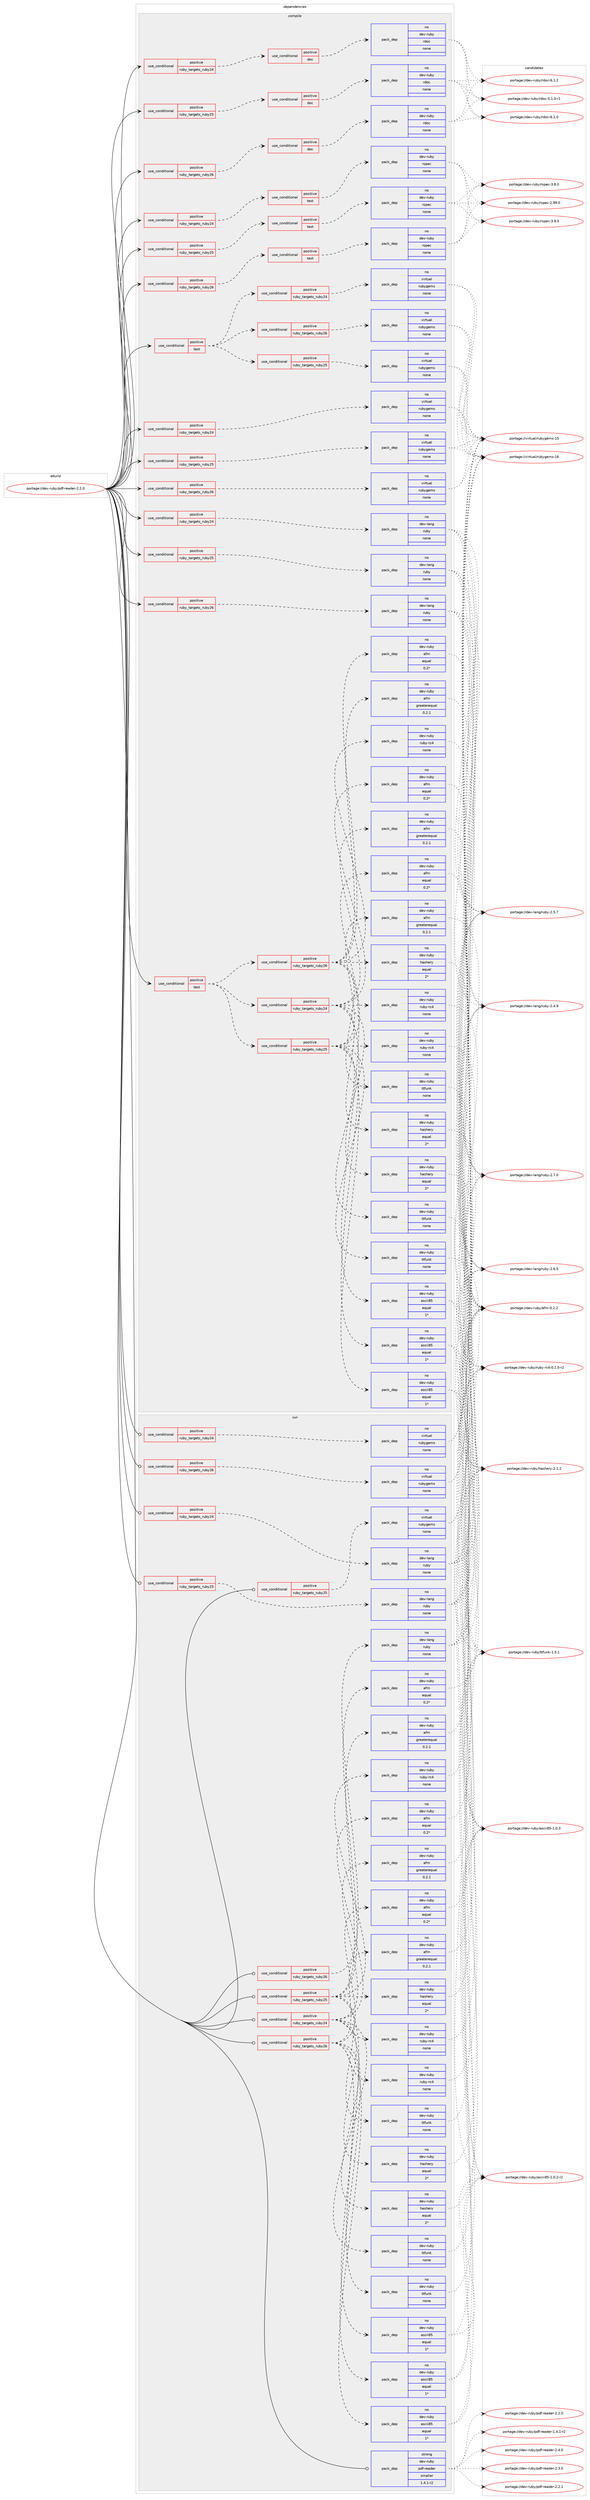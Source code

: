 digraph prolog {

# *************
# Graph options
# *************

newrank=true;
concentrate=true;
compound=true;
graph [rankdir=LR,fontname=Helvetica,fontsize=10,ranksep=1.5];#, ranksep=2.5, nodesep=0.2];
edge  [arrowhead=vee];
node  [fontname=Helvetica,fontsize=10];

# **********
# The ebuild
# **********

subgraph cluster_leftcol {
color=gray;
label=<<i>ebuild</i>>;
id [label="portage://dev-ruby/pdf-reader-2.2.0", color=red, width=4, href="../dev-ruby/pdf-reader-2.2.0.svg"];
}

# ****************
# The dependencies
# ****************

subgraph cluster_midcol {
color=gray;
label=<<i>dependencies</i>>;
subgraph cluster_compile {
fillcolor="#eeeeee";
style=filled;
label=<<i>compile</i>>;
subgraph cond78671 {
dependency339354 [label=<<TABLE BORDER="0" CELLBORDER="1" CELLSPACING="0" CELLPADDING="4"><TR><TD ROWSPAN="3" CELLPADDING="10">use_conditional</TD></TR><TR><TD>positive</TD></TR><TR><TD>ruby_targets_ruby24</TD></TR></TABLE>>, shape=none, color=red];
subgraph cond78672 {
dependency339355 [label=<<TABLE BORDER="0" CELLBORDER="1" CELLSPACING="0" CELLPADDING="4"><TR><TD ROWSPAN="3" CELLPADDING="10">use_conditional</TD></TR><TR><TD>positive</TD></TR><TR><TD>doc</TD></TR></TABLE>>, shape=none, color=red];
subgraph pack255936 {
dependency339356 [label=<<TABLE BORDER="0" CELLBORDER="1" CELLSPACING="0" CELLPADDING="4" WIDTH="220"><TR><TD ROWSPAN="6" CELLPADDING="30">pack_dep</TD></TR><TR><TD WIDTH="110">no</TD></TR><TR><TD>dev-ruby</TD></TR><TR><TD>rdoc</TD></TR><TR><TD>none</TD></TR><TR><TD></TD></TR></TABLE>>, shape=none, color=blue];
}
dependency339355:e -> dependency339356:w [weight=20,style="dashed",arrowhead="vee"];
}
dependency339354:e -> dependency339355:w [weight=20,style="dashed",arrowhead="vee"];
}
id:e -> dependency339354:w [weight=20,style="solid",arrowhead="vee"];
subgraph cond78673 {
dependency339357 [label=<<TABLE BORDER="0" CELLBORDER="1" CELLSPACING="0" CELLPADDING="4"><TR><TD ROWSPAN="3" CELLPADDING="10">use_conditional</TD></TR><TR><TD>positive</TD></TR><TR><TD>ruby_targets_ruby24</TD></TR></TABLE>>, shape=none, color=red];
subgraph cond78674 {
dependency339358 [label=<<TABLE BORDER="0" CELLBORDER="1" CELLSPACING="0" CELLPADDING="4"><TR><TD ROWSPAN="3" CELLPADDING="10">use_conditional</TD></TR><TR><TD>positive</TD></TR><TR><TD>test</TD></TR></TABLE>>, shape=none, color=red];
subgraph pack255937 {
dependency339359 [label=<<TABLE BORDER="0" CELLBORDER="1" CELLSPACING="0" CELLPADDING="4" WIDTH="220"><TR><TD ROWSPAN="6" CELLPADDING="30">pack_dep</TD></TR><TR><TD WIDTH="110">no</TD></TR><TR><TD>dev-ruby</TD></TR><TR><TD>rspec</TD></TR><TR><TD>none</TD></TR><TR><TD></TD></TR></TABLE>>, shape=none, color=blue];
}
dependency339358:e -> dependency339359:w [weight=20,style="dashed",arrowhead="vee"];
}
dependency339357:e -> dependency339358:w [weight=20,style="dashed",arrowhead="vee"];
}
id:e -> dependency339357:w [weight=20,style="solid",arrowhead="vee"];
subgraph cond78675 {
dependency339360 [label=<<TABLE BORDER="0" CELLBORDER="1" CELLSPACING="0" CELLPADDING="4"><TR><TD ROWSPAN="3" CELLPADDING="10">use_conditional</TD></TR><TR><TD>positive</TD></TR><TR><TD>ruby_targets_ruby24</TD></TR></TABLE>>, shape=none, color=red];
subgraph pack255938 {
dependency339361 [label=<<TABLE BORDER="0" CELLBORDER="1" CELLSPACING="0" CELLPADDING="4" WIDTH="220"><TR><TD ROWSPAN="6" CELLPADDING="30">pack_dep</TD></TR><TR><TD WIDTH="110">no</TD></TR><TR><TD>dev-lang</TD></TR><TR><TD>ruby</TD></TR><TR><TD>none</TD></TR><TR><TD></TD></TR></TABLE>>, shape=none, color=blue];
}
dependency339360:e -> dependency339361:w [weight=20,style="dashed",arrowhead="vee"];
}
id:e -> dependency339360:w [weight=20,style="solid",arrowhead="vee"];
subgraph cond78676 {
dependency339362 [label=<<TABLE BORDER="0" CELLBORDER="1" CELLSPACING="0" CELLPADDING="4"><TR><TD ROWSPAN="3" CELLPADDING="10">use_conditional</TD></TR><TR><TD>positive</TD></TR><TR><TD>ruby_targets_ruby24</TD></TR></TABLE>>, shape=none, color=red];
subgraph pack255939 {
dependency339363 [label=<<TABLE BORDER="0" CELLBORDER="1" CELLSPACING="0" CELLPADDING="4" WIDTH="220"><TR><TD ROWSPAN="6" CELLPADDING="30">pack_dep</TD></TR><TR><TD WIDTH="110">no</TD></TR><TR><TD>virtual</TD></TR><TR><TD>rubygems</TD></TR><TR><TD>none</TD></TR><TR><TD></TD></TR></TABLE>>, shape=none, color=blue];
}
dependency339362:e -> dependency339363:w [weight=20,style="dashed",arrowhead="vee"];
}
id:e -> dependency339362:w [weight=20,style="solid",arrowhead="vee"];
subgraph cond78677 {
dependency339364 [label=<<TABLE BORDER="0" CELLBORDER="1" CELLSPACING="0" CELLPADDING="4"><TR><TD ROWSPAN="3" CELLPADDING="10">use_conditional</TD></TR><TR><TD>positive</TD></TR><TR><TD>ruby_targets_ruby25</TD></TR></TABLE>>, shape=none, color=red];
subgraph cond78678 {
dependency339365 [label=<<TABLE BORDER="0" CELLBORDER="1" CELLSPACING="0" CELLPADDING="4"><TR><TD ROWSPAN="3" CELLPADDING="10">use_conditional</TD></TR><TR><TD>positive</TD></TR><TR><TD>doc</TD></TR></TABLE>>, shape=none, color=red];
subgraph pack255940 {
dependency339366 [label=<<TABLE BORDER="0" CELLBORDER="1" CELLSPACING="0" CELLPADDING="4" WIDTH="220"><TR><TD ROWSPAN="6" CELLPADDING="30">pack_dep</TD></TR><TR><TD WIDTH="110">no</TD></TR><TR><TD>dev-ruby</TD></TR><TR><TD>rdoc</TD></TR><TR><TD>none</TD></TR><TR><TD></TD></TR></TABLE>>, shape=none, color=blue];
}
dependency339365:e -> dependency339366:w [weight=20,style="dashed",arrowhead="vee"];
}
dependency339364:e -> dependency339365:w [weight=20,style="dashed",arrowhead="vee"];
}
id:e -> dependency339364:w [weight=20,style="solid",arrowhead="vee"];
subgraph cond78679 {
dependency339367 [label=<<TABLE BORDER="0" CELLBORDER="1" CELLSPACING="0" CELLPADDING="4"><TR><TD ROWSPAN="3" CELLPADDING="10">use_conditional</TD></TR><TR><TD>positive</TD></TR><TR><TD>ruby_targets_ruby25</TD></TR></TABLE>>, shape=none, color=red];
subgraph cond78680 {
dependency339368 [label=<<TABLE BORDER="0" CELLBORDER="1" CELLSPACING="0" CELLPADDING="4"><TR><TD ROWSPAN="3" CELLPADDING="10">use_conditional</TD></TR><TR><TD>positive</TD></TR><TR><TD>test</TD></TR></TABLE>>, shape=none, color=red];
subgraph pack255941 {
dependency339369 [label=<<TABLE BORDER="0" CELLBORDER="1" CELLSPACING="0" CELLPADDING="4" WIDTH="220"><TR><TD ROWSPAN="6" CELLPADDING="30">pack_dep</TD></TR><TR><TD WIDTH="110">no</TD></TR><TR><TD>dev-ruby</TD></TR><TR><TD>rspec</TD></TR><TR><TD>none</TD></TR><TR><TD></TD></TR></TABLE>>, shape=none, color=blue];
}
dependency339368:e -> dependency339369:w [weight=20,style="dashed",arrowhead="vee"];
}
dependency339367:e -> dependency339368:w [weight=20,style="dashed",arrowhead="vee"];
}
id:e -> dependency339367:w [weight=20,style="solid",arrowhead="vee"];
subgraph cond78681 {
dependency339370 [label=<<TABLE BORDER="0" CELLBORDER="1" CELLSPACING="0" CELLPADDING="4"><TR><TD ROWSPAN="3" CELLPADDING="10">use_conditional</TD></TR><TR><TD>positive</TD></TR><TR><TD>ruby_targets_ruby25</TD></TR></TABLE>>, shape=none, color=red];
subgraph pack255942 {
dependency339371 [label=<<TABLE BORDER="0" CELLBORDER="1" CELLSPACING="0" CELLPADDING="4" WIDTH="220"><TR><TD ROWSPAN="6" CELLPADDING="30">pack_dep</TD></TR><TR><TD WIDTH="110">no</TD></TR><TR><TD>dev-lang</TD></TR><TR><TD>ruby</TD></TR><TR><TD>none</TD></TR><TR><TD></TD></TR></TABLE>>, shape=none, color=blue];
}
dependency339370:e -> dependency339371:w [weight=20,style="dashed",arrowhead="vee"];
}
id:e -> dependency339370:w [weight=20,style="solid",arrowhead="vee"];
subgraph cond78682 {
dependency339372 [label=<<TABLE BORDER="0" CELLBORDER="1" CELLSPACING="0" CELLPADDING="4"><TR><TD ROWSPAN="3" CELLPADDING="10">use_conditional</TD></TR><TR><TD>positive</TD></TR><TR><TD>ruby_targets_ruby25</TD></TR></TABLE>>, shape=none, color=red];
subgraph pack255943 {
dependency339373 [label=<<TABLE BORDER="0" CELLBORDER="1" CELLSPACING="0" CELLPADDING="4" WIDTH="220"><TR><TD ROWSPAN="6" CELLPADDING="30">pack_dep</TD></TR><TR><TD WIDTH="110">no</TD></TR><TR><TD>virtual</TD></TR><TR><TD>rubygems</TD></TR><TR><TD>none</TD></TR><TR><TD></TD></TR></TABLE>>, shape=none, color=blue];
}
dependency339372:e -> dependency339373:w [weight=20,style="dashed",arrowhead="vee"];
}
id:e -> dependency339372:w [weight=20,style="solid",arrowhead="vee"];
subgraph cond78683 {
dependency339374 [label=<<TABLE BORDER="0" CELLBORDER="1" CELLSPACING="0" CELLPADDING="4"><TR><TD ROWSPAN="3" CELLPADDING="10">use_conditional</TD></TR><TR><TD>positive</TD></TR><TR><TD>ruby_targets_ruby26</TD></TR></TABLE>>, shape=none, color=red];
subgraph cond78684 {
dependency339375 [label=<<TABLE BORDER="0" CELLBORDER="1" CELLSPACING="0" CELLPADDING="4"><TR><TD ROWSPAN="3" CELLPADDING="10">use_conditional</TD></TR><TR><TD>positive</TD></TR><TR><TD>doc</TD></TR></TABLE>>, shape=none, color=red];
subgraph pack255944 {
dependency339376 [label=<<TABLE BORDER="0" CELLBORDER="1" CELLSPACING="0" CELLPADDING="4" WIDTH="220"><TR><TD ROWSPAN="6" CELLPADDING="30">pack_dep</TD></TR><TR><TD WIDTH="110">no</TD></TR><TR><TD>dev-ruby</TD></TR><TR><TD>rdoc</TD></TR><TR><TD>none</TD></TR><TR><TD></TD></TR></TABLE>>, shape=none, color=blue];
}
dependency339375:e -> dependency339376:w [weight=20,style="dashed",arrowhead="vee"];
}
dependency339374:e -> dependency339375:w [weight=20,style="dashed",arrowhead="vee"];
}
id:e -> dependency339374:w [weight=20,style="solid",arrowhead="vee"];
subgraph cond78685 {
dependency339377 [label=<<TABLE BORDER="0" CELLBORDER="1" CELLSPACING="0" CELLPADDING="4"><TR><TD ROWSPAN="3" CELLPADDING="10">use_conditional</TD></TR><TR><TD>positive</TD></TR><TR><TD>ruby_targets_ruby26</TD></TR></TABLE>>, shape=none, color=red];
subgraph cond78686 {
dependency339378 [label=<<TABLE BORDER="0" CELLBORDER="1" CELLSPACING="0" CELLPADDING="4"><TR><TD ROWSPAN="3" CELLPADDING="10">use_conditional</TD></TR><TR><TD>positive</TD></TR><TR><TD>test</TD></TR></TABLE>>, shape=none, color=red];
subgraph pack255945 {
dependency339379 [label=<<TABLE BORDER="0" CELLBORDER="1" CELLSPACING="0" CELLPADDING="4" WIDTH="220"><TR><TD ROWSPAN="6" CELLPADDING="30">pack_dep</TD></TR><TR><TD WIDTH="110">no</TD></TR><TR><TD>dev-ruby</TD></TR><TR><TD>rspec</TD></TR><TR><TD>none</TD></TR><TR><TD></TD></TR></TABLE>>, shape=none, color=blue];
}
dependency339378:e -> dependency339379:w [weight=20,style="dashed",arrowhead="vee"];
}
dependency339377:e -> dependency339378:w [weight=20,style="dashed",arrowhead="vee"];
}
id:e -> dependency339377:w [weight=20,style="solid",arrowhead="vee"];
subgraph cond78687 {
dependency339380 [label=<<TABLE BORDER="0" CELLBORDER="1" CELLSPACING="0" CELLPADDING="4"><TR><TD ROWSPAN="3" CELLPADDING="10">use_conditional</TD></TR><TR><TD>positive</TD></TR><TR><TD>ruby_targets_ruby26</TD></TR></TABLE>>, shape=none, color=red];
subgraph pack255946 {
dependency339381 [label=<<TABLE BORDER="0" CELLBORDER="1" CELLSPACING="0" CELLPADDING="4" WIDTH="220"><TR><TD ROWSPAN="6" CELLPADDING="30">pack_dep</TD></TR><TR><TD WIDTH="110">no</TD></TR><TR><TD>dev-lang</TD></TR><TR><TD>ruby</TD></TR><TR><TD>none</TD></TR><TR><TD></TD></TR></TABLE>>, shape=none, color=blue];
}
dependency339380:e -> dependency339381:w [weight=20,style="dashed",arrowhead="vee"];
}
id:e -> dependency339380:w [weight=20,style="solid",arrowhead="vee"];
subgraph cond78688 {
dependency339382 [label=<<TABLE BORDER="0" CELLBORDER="1" CELLSPACING="0" CELLPADDING="4"><TR><TD ROWSPAN="3" CELLPADDING="10">use_conditional</TD></TR><TR><TD>positive</TD></TR><TR><TD>ruby_targets_ruby26</TD></TR></TABLE>>, shape=none, color=red];
subgraph pack255947 {
dependency339383 [label=<<TABLE BORDER="0" CELLBORDER="1" CELLSPACING="0" CELLPADDING="4" WIDTH="220"><TR><TD ROWSPAN="6" CELLPADDING="30">pack_dep</TD></TR><TR><TD WIDTH="110">no</TD></TR><TR><TD>virtual</TD></TR><TR><TD>rubygems</TD></TR><TR><TD>none</TD></TR><TR><TD></TD></TR></TABLE>>, shape=none, color=blue];
}
dependency339382:e -> dependency339383:w [weight=20,style="dashed",arrowhead="vee"];
}
id:e -> dependency339382:w [weight=20,style="solid",arrowhead="vee"];
subgraph cond78689 {
dependency339384 [label=<<TABLE BORDER="0" CELLBORDER="1" CELLSPACING="0" CELLPADDING="4"><TR><TD ROWSPAN="3" CELLPADDING="10">use_conditional</TD></TR><TR><TD>positive</TD></TR><TR><TD>test</TD></TR></TABLE>>, shape=none, color=red];
subgraph cond78690 {
dependency339385 [label=<<TABLE BORDER="0" CELLBORDER="1" CELLSPACING="0" CELLPADDING="4"><TR><TD ROWSPAN="3" CELLPADDING="10">use_conditional</TD></TR><TR><TD>positive</TD></TR><TR><TD>ruby_targets_ruby24</TD></TR></TABLE>>, shape=none, color=red];
subgraph pack255948 {
dependency339386 [label=<<TABLE BORDER="0" CELLBORDER="1" CELLSPACING="0" CELLPADDING="4" WIDTH="220"><TR><TD ROWSPAN="6" CELLPADDING="30">pack_dep</TD></TR><TR><TD WIDTH="110">no</TD></TR><TR><TD>dev-ruby</TD></TR><TR><TD>afm</TD></TR><TR><TD>greaterequal</TD></TR><TR><TD>0.2.1</TD></TR></TABLE>>, shape=none, color=blue];
}
dependency339385:e -> dependency339386:w [weight=20,style="dashed",arrowhead="vee"];
subgraph pack255949 {
dependency339387 [label=<<TABLE BORDER="0" CELLBORDER="1" CELLSPACING="0" CELLPADDING="4" WIDTH="220"><TR><TD ROWSPAN="6" CELLPADDING="30">pack_dep</TD></TR><TR><TD WIDTH="110">no</TD></TR><TR><TD>dev-ruby</TD></TR><TR><TD>afm</TD></TR><TR><TD>equal</TD></TR><TR><TD>0.2*</TD></TR></TABLE>>, shape=none, color=blue];
}
dependency339385:e -> dependency339387:w [weight=20,style="dashed",arrowhead="vee"];
subgraph pack255950 {
dependency339388 [label=<<TABLE BORDER="0" CELLBORDER="1" CELLSPACING="0" CELLPADDING="4" WIDTH="220"><TR><TD ROWSPAN="6" CELLPADDING="30">pack_dep</TD></TR><TR><TD WIDTH="110">no</TD></TR><TR><TD>dev-ruby</TD></TR><TR><TD>ascii85</TD></TR><TR><TD>equal</TD></TR><TR><TD>1*</TD></TR></TABLE>>, shape=none, color=blue];
}
dependency339385:e -> dependency339388:w [weight=20,style="dashed",arrowhead="vee"];
subgraph pack255951 {
dependency339389 [label=<<TABLE BORDER="0" CELLBORDER="1" CELLSPACING="0" CELLPADDING="4" WIDTH="220"><TR><TD ROWSPAN="6" CELLPADDING="30">pack_dep</TD></TR><TR><TD WIDTH="110">no</TD></TR><TR><TD>dev-ruby</TD></TR><TR><TD>hashery</TD></TR><TR><TD>equal</TD></TR><TR><TD>2*</TD></TR></TABLE>>, shape=none, color=blue];
}
dependency339385:e -> dependency339389:w [weight=20,style="dashed",arrowhead="vee"];
subgraph pack255952 {
dependency339390 [label=<<TABLE BORDER="0" CELLBORDER="1" CELLSPACING="0" CELLPADDING="4" WIDTH="220"><TR><TD ROWSPAN="6" CELLPADDING="30">pack_dep</TD></TR><TR><TD WIDTH="110">no</TD></TR><TR><TD>dev-ruby</TD></TR><TR><TD>ttfunk</TD></TR><TR><TD>none</TD></TR><TR><TD></TD></TR></TABLE>>, shape=none, color=blue];
}
dependency339385:e -> dependency339390:w [weight=20,style="dashed",arrowhead="vee"];
subgraph pack255953 {
dependency339391 [label=<<TABLE BORDER="0" CELLBORDER="1" CELLSPACING="0" CELLPADDING="4" WIDTH="220"><TR><TD ROWSPAN="6" CELLPADDING="30">pack_dep</TD></TR><TR><TD WIDTH="110">no</TD></TR><TR><TD>dev-ruby</TD></TR><TR><TD>ruby-rc4</TD></TR><TR><TD>none</TD></TR><TR><TD></TD></TR></TABLE>>, shape=none, color=blue];
}
dependency339385:e -> dependency339391:w [weight=20,style="dashed",arrowhead="vee"];
}
dependency339384:e -> dependency339385:w [weight=20,style="dashed",arrowhead="vee"];
subgraph cond78691 {
dependency339392 [label=<<TABLE BORDER="0" CELLBORDER="1" CELLSPACING="0" CELLPADDING="4"><TR><TD ROWSPAN="3" CELLPADDING="10">use_conditional</TD></TR><TR><TD>positive</TD></TR><TR><TD>ruby_targets_ruby25</TD></TR></TABLE>>, shape=none, color=red];
subgraph pack255954 {
dependency339393 [label=<<TABLE BORDER="0" CELLBORDER="1" CELLSPACING="0" CELLPADDING="4" WIDTH="220"><TR><TD ROWSPAN="6" CELLPADDING="30">pack_dep</TD></TR><TR><TD WIDTH="110">no</TD></TR><TR><TD>dev-ruby</TD></TR><TR><TD>afm</TD></TR><TR><TD>greaterequal</TD></TR><TR><TD>0.2.1</TD></TR></TABLE>>, shape=none, color=blue];
}
dependency339392:e -> dependency339393:w [weight=20,style="dashed",arrowhead="vee"];
subgraph pack255955 {
dependency339394 [label=<<TABLE BORDER="0" CELLBORDER="1" CELLSPACING="0" CELLPADDING="4" WIDTH="220"><TR><TD ROWSPAN="6" CELLPADDING="30">pack_dep</TD></TR><TR><TD WIDTH="110">no</TD></TR><TR><TD>dev-ruby</TD></TR><TR><TD>afm</TD></TR><TR><TD>equal</TD></TR><TR><TD>0.2*</TD></TR></TABLE>>, shape=none, color=blue];
}
dependency339392:e -> dependency339394:w [weight=20,style="dashed",arrowhead="vee"];
subgraph pack255956 {
dependency339395 [label=<<TABLE BORDER="0" CELLBORDER="1" CELLSPACING="0" CELLPADDING="4" WIDTH="220"><TR><TD ROWSPAN="6" CELLPADDING="30">pack_dep</TD></TR><TR><TD WIDTH="110">no</TD></TR><TR><TD>dev-ruby</TD></TR><TR><TD>ascii85</TD></TR><TR><TD>equal</TD></TR><TR><TD>1*</TD></TR></TABLE>>, shape=none, color=blue];
}
dependency339392:e -> dependency339395:w [weight=20,style="dashed",arrowhead="vee"];
subgraph pack255957 {
dependency339396 [label=<<TABLE BORDER="0" CELLBORDER="1" CELLSPACING="0" CELLPADDING="4" WIDTH="220"><TR><TD ROWSPAN="6" CELLPADDING="30">pack_dep</TD></TR><TR><TD WIDTH="110">no</TD></TR><TR><TD>dev-ruby</TD></TR><TR><TD>hashery</TD></TR><TR><TD>equal</TD></TR><TR><TD>2*</TD></TR></TABLE>>, shape=none, color=blue];
}
dependency339392:e -> dependency339396:w [weight=20,style="dashed",arrowhead="vee"];
subgraph pack255958 {
dependency339397 [label=<<TABLE BORDER="0" CELLBORDER="1" CELLSPACING="0" CELLPADDING="4" WIDTH="220"><TR><TD ROWSPAN="6" CELLPADDING="30">pack_dep</TD></TR><TR><TD WIDTH="110">no</TD></TR><TR><TD>dev-ruby</TD></TR><TR><TD>ttfunk</TD></TR><TR><TD>none</TD></TR><TR><TD></TD></TR></TABLE>>, shape=none, color=blue];
}
dependency339392:e -> dependency339397:w [weight=20,style="dashed",arrowhead="vee"];
subgraph pack255959 {
dependency339398 [label=<<TABLE BORDER="0" CELLBORDER="1" CELLSPACING="0" CELLPADDING="4" WIDTH="220"><TR><TD ROWSPAN="6" CELLPADDING="30">pack_dep</TD></TR><TR><TD WIDTH="110">no</TD></TR><TR><TD>dev-ruby</TD></TR><TR><TD>ruby-rc4</TD></TR><TR><TD>none</TD></TR><TR><TD></TD></TR></TABLE>>, shape=none, color=blue];
}
dependency339392:e -> dependency339398:w [weight=20,style="dashed",arrowhead="vee"];
}
dependency339384:e -> dependency339392:w [weight=20,style="dashed",arrowhead="vee"];
subgraph cond78692 {
dependency339399 [label=<<TABLE BORDER="0" CELLBORDER="1" CELLSPACING="0" CELLPADDING="4"><TR><TD ROWSPAN="3" CELLPADDING="10">use_conditional</TD></TR><TR><TD>positive</TD></TR><TR><TD>ruby_targets_ruby26</TD></TR></TABLE>>, shape=none, color=red];
subgraph pack255960 {
dependency339400 [label=<<TABLE BORDER="0" CELLBORDER="1" CELLSPACING="0" CELLPADDING="4" WIDTH="220"><TR><TD ROWSPAN="6" CELLPADDING="30">pack_dep</TD></TR><TR><TD WIDTH="110">no</TD></TR><TR><TD>dev-ruby</TD></TR><TR><TD>afm</TD></TR><TR><TD>greaterequal</TD></TR><TR><TD>0.2.1</TD></TR></TABLE>>, shape=none, color=blue];
}
dependency339399:e -> dependency339400:w [weight=20,style="dashed",arrowhead="vee"];
subgraph pack255961 {
dependency339401 [label=<<TABLE BORDER="0" CELLBORDER="1" CELLSPACING="0" CELLPADDING="4" WIDTH="220"><TR><TD ROWSPAN="6" CELLPADDING="30">pack_dep</TD></TR><TR><TD WIDTH="110">no</TD></TR><TR><TD>dev-ruby</TD></TR><TR><TD>afm</TD></TR><TR><TD>equal</TD></TR><TR><TD>0.2*</TD></TR></TABLE>>, shape=none, color=blue];
}
dependency339399:e -> dependency339401:w [weight=20,style="dashed",arrowhead="vee"];
subgraph pack255962 {
dependency339402 [label=<<TABLE BORDER="0" CELLBORDER="1" CELLSPACING="0" CELLPADDING="4" WIDTH="220"><TR><TD ROWSPAN="6" CELLPADDING="30">pack_dep</TD></TR><TR><TD WIDTH="110">no</TD></TR><TR><TD>dev-ruby</TD></TR><TR><TD>ascii85</TD></TR><TR><TD>equal</TD></TR><TR><TD>1*</TD></TR></TABLE>>, shape=none, color=blue];
}
dependency339399:e -> dependency339402:w [weight=20,style="dashed",arrowhead="vee"];
subgraph pack255963 {
dependency339403 [label=<<TABLE BORDER="0" CELLBORDER="1" CELLSPACING="0" CELLPADDING="4" WIDTH="220"><TR><TD ROWSPAN="6" CELLPADDING="30">pack_dep</TD></TR><TR><TD WIDTH="110">no</TD></TR><TR><TD>dev-ruby</TD></TR><TR><TD>hashery</TD></TR><TR><TD>equal</TD></TR><TR><TD>2*</TD></TR></TABLE>>, shape=none, color=blue];
}
dependency339399:e -> dependency339403:w [weight=20,style="dashed",arrowhead="vee"];
subgraph pack255964 {
dependency339404 [label=<<TABLE BORDER="0" CELLBORDER="1" CELLSPACING="0" CELLPADDING="4" WIDTH="220"><TR><TD ROWSPAN="6" CELLPADDING="30">pack_dep</TD></TR><TR><TD WIDTH="110">no</TD></TR><TR><TD>dev-ruby</TD></TR><TR><TD>ttfunk</TD></TR><TR><TD>none</TD></TR><TR><TD></TD></TR></TABLE>>, shape=none, color=blue];
}
dependency339399:e -> dependency339404:w [weight=20,style="dashed",arrowhead="vee"];
subgraph pack255965 {
dependency339405 [label=<<TABLE BORDER="0" CELLBORDER="1" CELLSPACING="0" CELLPADDING="4" WIDTH="220"><TR><TD ROWSPAN="6" CELLPADDING="30">pack_dep</TD></TR><TR><TD WIDTH="110">no</TD></TR><TR><TD>dev-ruby</TD></TR><TR><TD>ruby-rc4</TD></TR><TR><TD>none</TD></TR><TR><TD></TD></TR></TABLE>>, shape=none, color=blue];
}
dependency339399:e -> dependency339405:w [weight=20,style="dashed",arrowhead="vee"];
}
dependency339384:e -> dependency339399:w [weight=20,style="dashed",arrowhead="vee"];
}
id:e -> dependency339384:w [weight=20,style="solid",arrowhead="vee"];
subgraph cond78693 {
dependency339406 [label=<<TABLE BORDER="0" CELLBORDER="1" CELLSPACING="0" CELLPADDING="4"><TR><TD ROWSPAN="3" CELLPADDING="10">use_conditional</TD></TR><TR><TD>positive</TD></TR><TR><TD>test</TD></TR></TABLE>>, shape=none, color=red];
subgraph cond78694 {
dependency339407 [label=<<TABLE BORDER="0" CELLBORDER="1" CELLSPACING="0" CELLPADDING="4"><TR><TD ROWSPAN="3" CELLPADDING="10">use_conditional</TD></TR><TR><TD>positive</TD></TR><TR><TD>ruby_targets_ruby24</TD></TR></TABLE>>, shape=none, color=red];
subgraph pack255966 {
dependency339408 [label=<<TABLE BORDER="0" CELLBORDER="1" CELLSPACING="0" CELLPADDING="4" WIDTH="220"><TR><TD ROWSPAN="6" CELLPADDING="30">pack_dep</TD></TR><TR><TD WIDTH="110">no</TD></TR><TR><TD>virtual</TD></TR><TR><TD>rubygems</TD></TR><TR><TD>none</TD></TR><TR><TD></TD></TR></TABLE>>, shape=none, color=blue];
}
dependency339407:e -> dependency339408:w [weight=20,style="dashed",arrowhead="vee"];
}
dependency339406:e -> dependency339407:w [weight=20,style="dashed",arrowhead="vee"];
subgraph cond78695 {
dependency339409 [label=<<TABLE BORDER="0" CELLBORDER="1" CELLSPACING="0" CELLPADDING="4"><TR><TD ROWSPAN="3" CELLPADDING="10">use_conditional</TD></TR><TR><TD>positive</TD></TR><TR><TD>ruby_targets_ruby25</TD></TR></TABLE>>, shape=none, color=red];
subgraph pack255967 {
dependency339410 [label=<<TABLE BORDER="0" CELLBORDER="1" CELLSPACING="0" CELLPADDING="4" WIDTH="220"><TR><TD ROWSPAN="6" CELLPADDING="30">pack_dep</TD></TR><TR><TD WIDTH="110">no</TD></TR><TR><TD>virtual</TD></TR><TR><TD>rubygems</TD></TR><TR><TD>none</TD></TR><TR><TD></TD></TR></TABLE>>, shape=none, color=blue];
}
dependency339409:e -> dependency339410:w [weight=20,style="dashed",arrowhead="vee"];
}
dependency339406:e -> dependency339409:w [weight=20,style="dashed",arrowhead="vee"];
subgraph cond78696 {
dependency339411 [label=<<TABLE BORDER="0" CELLBORDER="1" CELLSPACING="0" CELLPADDING="4"><TR><TD ROWSPAN="3" CELLPADDING="10">use_conditional</TD></TR><TR><TD>positive</TD></TR><TR><TD>ruby_targets_ruby26</TD></TR></TABLE>>, shape=none, color=red];
subgraph pack255968 {
dependency339412 [label=<<TABLE BORDER="0" CELLBORDER="1" CELLSPACING="0" CELLPADDING="4" WIDTH="220"><TR><TD ROWSPAN="6" CELLPADDING="30">pack_dep</TD></TR><TR><TD WIDTH="110">no</TD></TR><TR><TD>virtual</TD></TR><TR><TD>rubygems</TD></TR><TR><TD>none</TD></TR><TR><TD></TD></TR></TABLE>>, shape=none, color=blue];
}
dependency339411:e -> dependency339412:w [weight=20,style="dashed",arrowhead="vee"];
}
dependency339406:e -> dependency339411:w [weight=20,style="dashed",arrowhead="vee"];
}
id:e -> dependency339406:w [weight=20,style="solid",arrowhead="vee"];
}
subgraph cluster_compileandrun {
fillcolor="#eeeeee";
style=filled;
label=<<i>compile and run</i>>;
}
subgraph cluster_run {
fillcolor="#eeeeee";
style=filled;
label=<<i>run</i>>;
subgraph cond78697 {
dependency339413 [label=<<TABLE BORDER="0" CELLBORDER="1" CELLSPACING="0" CELLPADDING="4"><TR><TD ROWSPAN="3" CELLPADDING="10">use_conditional</TD></TR><TR><TD>positive</TD></TR><TR><TD>ruby_targets_ruby24</TD></TR></TABLE>>, shape=none, color=red];
subgraph pack255969 {
dependency339414 [label=<<TABLE BORDER="0" CELLBORDER="1" CELLSPACING="0" CELLPADDING="4" WIDTH="220"><TR><TD ROWSPAN="6" CELLPADDING="30">pack_dep</TD></TR><TR><TD WIDTH="110">no</TD></TR><TR><TD>dev-lang</TD></TR><TR><TD>ruby</TD></TR><TR><TD>none</TD></TR><TR><TD></TD></TR></TABLE>>, shape=none, color=blue];
}
dependency339413:e -> dependency339414:w [weight=20,style="dashed",arrowhead="vee"];
}
id:e -> dependency339413:w [weight=20,style="solid",arrowhead="odot"];
subgraph cond78698 {
dependency339415 [label=<<TABLE BORDER="0" CELLBORDER="1" CELLSPACING="0" CELLPADDING="4"><TR><TD ROWSPAN="3" CELLPADDING="10">use_conditional</TD></TR><TR><TD>positive</TD></TR><TR><TD>ruby_targets_ruby24</TD></TR></TABLE>>, shape=none, color=red];
subgraph pack255970 {
dependency339416 [label=<<TABLE BORDER="0" CELLBORDER="1" CELLSPACING="0" CELLPADDING="4" WIDTH="220"><TR><TD ROWSPAN="6" CELLPADDING="30">pack_dep</TD></TR><TR><TD WIDTH="110">no</TD></TR><TR><TD>dev-ruby</TD></TR><TR><TD>afm</TD></TR><TR><TD>greaterequal</TD></TR><TR><TD>0.2.1</TD></TR></TABLE>>, shape=none, color=blue];
}
dependency339415:e -> dependency339416:w [weight=20,style="dashed",arrowhead="vee"];
subgraph pack255971 {
dependency339417 [label=<<TABLE BORDER="0" CELLBORDER="1" CELLSPACING="0" CELLPADDING="4" WIDTH="220"><TR><TD ROWSPAN="6" CELLPADDING="30">pack_dep</TD></TR><TR><TD WIDTH="110">no</TD></TR><TR><TD>dev-ruby</TD></TR><TR><TD>afm</TD></TR><TR><TD>equal</TD></TR><TR><TD>0.2*</TD></TR></TABLE>>, shape=none, color=blue];
}
dependency339415:e -> dependency339417:w [weight=20,style="dashed",arrowhead="vee"];
subgraph pack255972 {
dependency339418 [label=<<TABLE BORDER="0" CELLBORDER="1" CELLSPACING="0" CELLPADDING="4" WIDTH="220"><TR><TD ROWSPAN="6" CELLPADDING="30">pack_dep</TD></TR><TR><TD WIDTH="110">no</TD></TR><TR><TD>dev-ruby</TD></TR><TR><TD>ascii85</TD></TR><TR><TD>equal</TD></TR><TR><TD>1*</TD></TR></TABLE>>, shape=none, color=blue];
}
dependency339415:e -> dependency339418:w [weight=20,style="dashed",arrowhead="vee"];
subgraph pack255973 {
dependency339419 [label=<<TABLE BORDER="0" CELLBORDER="1" CELLSPACING="0" CELLPADDING="4" WIDTH="220"><TR><TD ROWSPAN="6" CELLPADDING="30">pack_dep</TD></TR><TR><TD WIDTH="110">no</TD></TR><TR><TD>dev-ruby</TD></TR><TR><TD>hashery</TD></TR><TR><TD>equal</TD></TR><TR><TD>2*</TD></TR></TABLE>>, shape=none, color=blue];
}
dependency339415:e -> dependency339419:w [weight=20,style="dashed",arrowhead="vee"];
subgraph pack255974 {
dependency339420 [label=<<TABLE BORDER="0" CELLBORDER="1" CELLSPACING="0" CELLPADDING="4" WIDTH="220"><TR><TD ROWSPAN="6" CELLPADDING="30">pack_dep</TD></TR><TR><TD WIDTH="110">no</TD></TR><TR><TD>dev-ruby</TD></TR><TR><TD>ttfunk</TD></TR><TR><TD>none</TD></TR><TR><TD></TD></TR></TABLE>>, shape=none, color=blue];
}
dependency339415:e -> dependency339420:w [weight=20,style="dashed",arrowhead="vee"];
subgraph pack255975 {
dependency339421 [label=<<TABLE BORDER="0" CELLBORDER="1" CELLSPACING="0" CELLPADDING="4" WIDTH="220"><TR><TD ROWSPAN="6" CELLPADDING="30">pack_dep</TD></TR><TR><TD WIDTH="110">no</TD></TR><TR><TD>dev-ruby</TD></TR><TR><TD>ruby-rc4</TD></TR><TR><TD>none</TD></TR><TR><TD></TD></TR></TABLE>>, shape=none, color=blue];
}
dependency339415:e -> dependency339421:w [weight=20,style="dashed",arrowhead="vee"];
}
id:e -> dependency339415:w [weight=20,style="solid",arrowhead="odot"];
subgraph cond78699 {
dependency339422 [label=<<TABLE BORDER="0" CELLBORDER="1" CELLSPACING="0" CELLPADDING="4"><TR><TD ROWSPAN="3" CELLPADDING="10">use_conditional</TD></TR><TR><TD>positive</TD></TR><TR><TD>ruby_targets_ruby24</TD></TR></TABLE>>, shape=none, color=red];
subgraph pack255976 {
dependency339423 [label=<<TABLE BORDER="0" CELLBORDER="1" CELLSPACING="0" CELLPADDING="4" WIDTH="220"><TR><TD ROWSPAN="6" CELLPADDING="30">pack_dep</TD></TR><TR><TD WIDTH="110">no</TD></TR><TR><TD>virtual</TD></TR><TR><TD>rubygems</TD></TR><TR><TD>none</TD></TR><TR><TD></TD></TR></TABLE>>, shape=none, color=blue];
}
dependency339422:e -> dependency339423:w [weight=20,style="dashed",arrowhead="vee"];
}
id:e -> dependency339422:w [weight=20,style="solid",arrowhead="odot"];
subgraph cond78700 {
dependency339424 [label=<<TABLE BORDER="0" CELLBORDER="1" CELLSPACING="0" CELLPADDING="4"><TR><TD ROWSPAN="3" CELLPADDING="10">use_conditional</TD></TR><TR><TD>positive</TD></TR><TR><TD>ruby_targets_ruby25</TD></TR></TABLE>>, shape=none, color=red];
subgraph pack255977 {
dependency339425 [label=<<TABLE BORDER="0" CELLBORDER="1" CELLSPACING="0" CELLPADDING="4" WIDTH="220"><TR><TD ROWSPAN="6" CELLPADDING="30">pack_dep</TD></TR><TR><TD WIDTH="110">no</TD></TR><TR><TD>dev-lang</TD></TR><TR><TD>ruby</TD></TR><TR><TD>none</TD></TR><TR><TD></TD></TR></TABLE>>, shape=none, color=blue];
}
dependency339424:e -> dependency339425:w [weight=20,style="dashed",arrowhead="vee"];
}
id:e -> dependency339424:w [weight=20,style="solid",arrowhead="odot"];
subgraph cond78701 {
dependency339426 [label=<<TABLE BORDER="0" CELLBORDER="1" CELLSPACING="0" CELLPADDING="4"><TR><TD ROWSPAN="3" CELLPADDING="10">use_conditional</TD></TR><TR><TD>positive</TD></TR><TR><TD>ruby_targets_ruby25</TD></TR></TABLE>>, shape=none, color=red];
subgraph pack255978 {
dependency339427 [label=<<TABLE BORDER="0" CELLBORDER="1" CELLSPACING="0" CELLPADDING="4" WIDTH="220"><TR><TD ROWSPAN="6" CELLPADDING="30">pack_dep</TD></TR><TR><TD WIDTH="110">no</TD></TR><TR><TD>dev-ruby</TD></TR><TR><TD>afm</TD></TR><TR><TD>greaterequal</TD></TR><TR><TD>0.2.1</TD></TR></TABLE>>, shape=none, color=blue];
}
dependency339426:e -> dependency339427:w [weight=20,style="dashed",arrowhead="vee"];
subgraph pack255979 {
dependency339428 [label=<<TABLE BORDER="0" CELLBORDER="1" CELLSPACING="0" CELLPADDING="4" WIDTH="220"><TR><TD ROWSPAN="6" CELLPADDING="30">pack_dep</TD></TR><TR><TD WIDTH="110">no</TD></TR><TR><TD>dev-ruby</TD></TR><TR><TD>afm</TD></TR><TR><TD>equal</TD></TR><TR><TD>0.2*</TD></TR></TABLE>>, shape=none, color=blue];
}
dependency339426:e -> dependency339428:w [weight=20,style="dashed",arrowhead="vee"];
subgraph pack255980 {
dependency339429 [label=<<TABLE BORDER="0" CELLBORDER="1" CELLSPACING="0" CELLPADDING="4" WIDTH="220"><TR><TD ROWSPAN="6" CELLPADDING="30">pack_dep</TD></TR><TR><TD WIDTH="110">no</TD></TR><TR><TD>dev-ruby</TD></TR><TR><TD>ascii85</TD></TR><TR><TD>equal</TD></TR><TR><TD>1*</TD></TR></TABLE>>, shape=none, color=blue];
}
dependency339426:e -> dependency339429:w [weight=20,style="dashed",arrowhead="vee"];
subgraph pack255981 {
dependency339430 [label=<<TABLE BORDER="0" CELLBORDER="1" CELLSPACING="0" CELLPADDING="4" WIDTH="220"><TR><TD ROWSPAN="6" CELLPADDING="30">pack_dep</TD></TR><TR><TD WIDTH="110">no</TD></TR><TR><TD>dev-ruby</TD></TR><TR><TD>hashery</TD></TR><TR><TD>equal</TD></TR><TR><TD>2*</TD></TR></TABLE>>, shape=none, color=blue];
}
dependency339426:e -> dependency339430:w [weight=20,style="dashed",arrowhead="vee"];
subgraph pack255982 {
dependency339431 [label=<<TABLE BORDER="0" CELLBORDER="1" CELLSPACING="0" CELLPADDING="4" WIDTH="220"><TR><TD ROWSPAN="6" CELLPADDING="30">pack_dep</TD></TR><TR><TD WIDTH="110">no</TD></TR><TR><TD>dev-ruby</TD></TR><TR><TD>ttfunk</TD></TR><TR><TD>none</TD></TR><TR><TD></TD></TR></TABLE>>, shape=none, color=blue];
}
dependency339426:e -> dependency339431:w [weight=20,style="dashed",arrowhead="vee"];
subgraph pack255983 {
dependency339432 [label=<<TABLE BORDER="0" CELLBORDER="1" CELLSPACING="0" CELLPADDING="4" WIDTH="220"><TR><TD ROWSPAN="6" CELLPADDING="30">pack_dep</TD></TR><TR><TD WIDTH="110">no</TD></TR><TR><TD>dev-ruby</TD></TR><TR><TD>ruby-rc4</TD></TR><TR><TD>none</TD></TR><TR><TD></TD></TR></TABLE>>, shape=none, color=blue];
}
dependency339426:e -> dependency339432:w [weight=20,style="dashed",arrowhead="vee"];
}
id:e -> dependency339426:w [weight=20,style="solid",arrowhead="odot"];
subgraph cond78702 {
dependency339433 [label=<<TABLE BORDER="0" CELLBORDER="1" CELLSPACING="0" CELLPADDING="4"><TR><TD ROWSPAN="3" CELLPADDING="10">use_conditional</TD></TR><TR><TD>positive</TD></TR><TR><TD>ruby_targets_ruby25</TD></TR></TABLE>>, shape=none, color=red];
subgraph pack255984 {
dependency339434 [label=<<TABLE BORDER="0" CELLBORDER="1" CELLSPACING="0" CELLPADDING="4" WIDTH="220"><TR><TD ROWSPAN="6" CELLPADDING="30">pack_dep</TD></TR><TR><TD WIDTH="110">no</TD></TR><TR><TD>virtual</TD></TR><TR><TD>rubygems</TD></TR><TR><TD>none</TD></TR><TR><TD></TD></TR></TABLE>>, shape=none, color=blue];
}
dependency339433:e -> dependency339434:w [weight=20,style="dashed",arrowhead="vee"];
}
id:e -> dependency339433:w [weight=20,style="solid",arrowhead="odot"];
subgraph cond78703 {
dependency339435 [label=<<TABLE BORDER="0" CELLBORDER="1" CELLSPACING="0" CELLPADDING="4"><TR><TD ROWSPAN="3" CELLPADDING="10">use_conditional</TD></TR><TR><TD>positive</TD></TR><TR><TD>ruby_targets_ruby26</TD></TR></TABLE>>, shape=none, color=red];
subgraph pack255985 {
dependency339436 [label=<<TABLE BORDER="0" CELLBORDER="1" CELLSPACING="0" CELLPADDING="4" WIDTH="220"><TR><TD ROWSPAN="6" CELLPADDING="30">pack_dep</TD></TR><TR><TD WIDTH="110">no</TD></TR><TR><TD>dev-lang</TD></TR><TR><TD>ruby</TD></TR><TR><TD>none</TD></TR><TR><TD></TD></TR></TABLE>>, shape=none, color=blue];
}
dependency339435:e -> dependency339436:w [weight=20,style="dashed",arrowhead="vee"];
}
id:e -> dependency339435:w [weight=20,style="solid",arrowhead="odot"];
subgraph cond78704 {
dependency339437 [label=<<TABLE BORDER="0" CELLBORDER="1" CELLSPACING="0" CELLPADDING="4"><TR><TD ROWSPAN="3" CELLPADDING="10">use_conditional</TD></TR><TR><TD>positive</TD></TR><TR><TD>ruby_targets_ruby26</TD></TR></TABLE>>, shape=none, color=red];
subgraph pack255986 {
dependency339438 [label=<<TABLE BORDER="0" CELLBORDER="1" CELLSPACING="0" CELLPADDING="4" WIDTH="220"><TR><TD ROWSPAN="6" CELLPADDING="30">pack_dep</TD></TR><TR><TD WIDTH="110">no</TD></TR><TR><TD>dev-ruby</TD></TR><TR><TD>afm</TD></TR><TR><TD>greaterequal</TD></TR><TR><TD>0.2.1</TD></TR></TABLE>>, shape=none, color=blue];
}
dependency339437:e -> dependency339438:w [weight=20,style="dashed",arrowhead="vee"];
subgraph pack255987 {
dependency339439 [label=<<TABLE BORDER="0" CELLBORDER="1" CELLSPACING="0" CELLPADDING="4" WIDTH="220"><TR><TD ROWSPAN="6" CELLPADDING="30">pack_dep</TD></TR><TR><TD WIDTH="110">no</TD></TR><TR><TD>dev-ruby</TD></TR><TR><TD>afm</TD></TR><TR><TD>equal</TD></TR><TR><TD>0.2*</TD></TR></TABLE>>, shape=none, color=blue];
}
dependency339437:e -> dependency339439:w [weight=20,style="dashed",arrowhead="vee"];
subgraph pack255988 {
dependency339440 [label=<<TABLE BORDER="0" CELLBORDER="1" CELLSPACING="0" CELLPADDING="4" WIDTH="220"><TR><TD ROWSPAN="6" CELLPADDING="30">pack_dep</TD></TR><TR><TD WIDTH="110">no</TD></TR><TR><TD>dev-ruby</TD></TR><TR><TD>ascii85</TD></TR><TR><TD>equal</TD></TR><TR><TD>1*</TD></TR></TABLE>>, shape=none, color=blue];
}
dependency339437:e -> dependency339440:w [weight=20,style="dashed",arrowhead="vee"];
subgraph pack255989 {
dependency339441 [label=<<TABLE BORDER="0" CELLBORDER="1" CELLSPACING="0" CELLPADDING="4" WIDTH="220"><TR><TD ROWSPAN="6" CELLPADDING="30">pack_dep</TD></TR><TR><TD WIDTH="110">no</TD></TR><TR><TD>dev-ruby</TD></TR><TR><TD>hashery</TD></TR><TR><TD>equal</TD></TR><TR><TD>2*</TD></TR></TABLE>>, shape=none, color=blue];
}
dependency339437:e -> dependency339441:w [weight=20,style="dashed",arrowhead="vee"];
subgraph pack255990 {
dependency339442 [label=<<TABLE BORDER="0" CELLBORDER="1" CELLSPACING="0" CELLPADDING="4" WIDTH="220"><TR><TD ROWSPAN="6" CELLPADDING="30">pack_dep</TD></TR><TR><TD WIDTH="110">no</TD></TR><TR><TD>dev-ruby</TD></TR><TR><TD>ttfunk</TD></TR><TR><TD>none</TD></TR><TR><TD></TD></TR></TABLE>>, shape=none, color=blue];
}
dependency339437:e -> dependency339442:w [weight=20,style="dashed",arrowhead="vee"];
subgraph pack255991 {
dependency339443 [label=<<TABLE BORDER="0" CELLBORDER="1" CELLSPACING="0" CELLPADDING="4" WIDTH="220"><TR><TD ROWSPAN="6" CELLPADDING="30">pack_dep</TD></TR><TR><TD WIDTH="110">no</TD></TR><TR><TD>dev-ruby</TD></TR><TR><TD>ruby-rc4</TD></TR><TR><TD>none</TD></TR><TR><TD></TD></TR></TABLE>>, shape=none, color=blue];
}
dependency339437:e -> dependency339443:w [weight=20,style="dashed",arrowhead="vee"];
}
id:e -> dependency339437:w [weight=20,style="solid",arrowhead="odot"];
subgraph cond78705 {
dependency339444 [label=<<TABLE BORDER="0" CELLBORDER="1" CELLSPACING="0" CELLPADDING="4"><TR><TD ROWSPAN="3" CELLPADDING="10">use_conditional</TD></TR><TR><TD>positive</TD></TR><TR><TD>ruby_targets_ruby26</TD></TR></TABLE>>, shape=none, color=red];
subgraph pack255992 {
dependency339445 [label=<<TABLE BORDER="0" CELLBORDER="1" CELLSPACING="0" CELLPADDING="4" WIDTH="220"><TR><TD ROWSPAN="6" CELLPADDING="30">pack_dep</TD></TR><TR><TD WIDTH="110">no</TD></TR><TR><TD>virtual</TD></TR><TR><TD>rubygems</TD></TR><TR><TD>none</TD></TR><TR><TD></TD></TR></TABLE>>, shape=none, color=blue];
}
dependency339444:e -> dependency339445:w [weight=20,style="dashed",arrowhead="vee"];
}
id:e -> dependency339444:w [weight=20,style="solid",arrowhead="odot"];
subgraph pack255993 {
dependency339446 [label=<<TABLE BORDER="0" CELLBORDER="1" CELLSPACING="0" CELLPADDING="4" WIDTH="220"><TR><TD ROWSPAN="6" CELLPADDING="30">pack_dep</TD></TR><TR><TD WIDTH="110">strong</TD></TR><TR><TD>dev-ruby</TD></TR><TR><TD>pdf-reader</TD></TR><TR><TD>smaller</TD></TR><TR><TD>1.4.1-r2</TD></TR></TABLE>>, shape=none, color=blue];
}
id:e -> dependency339446:w [weight=20,style="solid",arrowhead="odot"];
}
}

# **************
# The candidates
# **************

subgraph cluster_choices {
rank=same;
color=gray;
label=<<i>candidates</i>>;

subgraph choice255936 {
color=black;
nodesep=1;
choice10010111845114117981214711410011199455446504648 [label="portage://dev-ruby/rdoc-6.2.0", color=red, width=4,href="../dev-ruby/rdoc-6.2.0.svg"];
choice10010111845114117981214711410011199455446494650 [label="portage://dev-ruby/rdoc-6.1.2", color=red, width=4,href="../dev-ruby/rdoc-6.1.2.svg"];
choice100101118451141179812147114100111994553464946484511449 [label="portage://dev-ruby/rdoc-5.1.0-r1", color=red, width=4,href="../dev-ruby/rdoc-5.1.0-r1.svg"];
dependency339356:e -> choice10010111845114117981214711410011199455446504648:w [style=dotted,weight="100"];
dependency339356:e -> choice10010111845114117981214711410011199455446494650:w [style=dotted,weight="100"];
dependency339356:e -> choice100101118451141179812147114100111994553464946484511449:w [style=dotted,weight="100"];
}
subgraph choice255937 {
color=black;
nodesep=1;
choice10010111845114117981214711411511210199455146574648 [label="portage://dev-ruby/rspec-3.9.0", color=red, width=4,href="../dev-ruby/rspec-3.9.0.svg"];
choice10010111845114117981214711411511210199455146564648 [label="portage://dev-ruby/rspec-3.8.0", color=red, width=4,href="../dev-ruby/rspec-3.8.0.svg"];
choice1001011184511411798121471141151121019945504657574648 [label="portage://dev-ruby/rspec-2.99.0", color=red, width=4,href="../dev-ruby/rspec-2.99.0.svg"];
dependency339359:e -> choice10010111845114117981214711411511210199455146574648:w [style=dotted,weight="100"];
dependency339359:e -> choice10010111845114117981214711411511210199455146564648:w [style=dotted,weight="100"];
dependency339359:e -> choice1001011184511411798121471141151121019945504657574648:w [style=dotted,weight="100"];
}
subgraph choice255938 {
color=black;
nodesep=1;
choice10010111845108971101034711411798121455046554648 [label="portage://dev-lang/ruby-2.7.0", color=red, width=4,href="../dev-lang/ruby-2.7.0.svg"];
choice10010111845108971101034711411798121455046544653 [label="portage://dev-lang/ruby-2.6.5", color=red, width=4,href="../dev-lang/ruby-2.6.5.svg"];
choice10010111845108971101034711411798121455046534655 [label="portage://dev-lang/ruby-2.5.7", color=red, width=4,href="../dev-lang/ruby-2.5.7.svg"];
choice10010111845108971101034711411798121455046524657 [label="portage://dev-lang/ruby-2.4.9", color=red, width=4,href="../dev-lang/ruby-2.4.9.svg"];
dependency339361:e -> choice10010111845108971101034711411798121455046554648:w [style=dotted,weight="100"];
dependency339361:e -> choice10010111845108971101034711411798121455046544653:w [style=dotted,weight="100"];
dependency339361:e -> choice10010111845108971101034711411798121455046534655:w [style=dotted,weight="100"];
dependency339361:e -> choice10010111845108971101034711411798121455046524657:w [style=dotted,weight="100"];
}
subgraph choice255939 {
color=black;
nodesep=1;
choice118105114116117971084711411798121103101109115454954 [label="portage://virtual/rubygems-16", color=red, width=4,href="../virtual/rubygems-16.svg"];
choice118105114116117971084711411798121103101109115454953 [label="portage://virtual/rubygems-15", color=red, width=4,href="../virtual/rubygems-15.svg"];
dependency339363:e -> choice118105114116117971084711411798121103101109115454954:w [style=dotted,weight="100"];
dependency339363:e -> choice118105114116117971084711411798121103101109115454953:w [style=dotted,weight="100"];
}
subgraph choice255940 {
color=black;
nodesep=1;
choice10010111845114117981214711410011199455446504648 [label="portage://dev-ruby/rdoc-6.2.0", color=red, width=4,href="../dev-ruby/rdoc-6.2.0.svg"];
choice10010111845114117981214711410011199455446494650 [label="portage://dev-ruby/rdoc-6.1.2", color=red, width=4,href="../dev-ruby/rdoc-6.1.2.svg"];
choice100101118451141179812147114100111994553464946484511449 [label="portage://dev-ruby/rdoc-5.1.0-r1", color=red, width=4,href="../dev-ruby/rdoc-5.1.0-r1.svg"];
dependency339366:e -> choice10010111845114117981214711410011199455446504648:w [style=dotted,weight="100"];
dependency339366:e -> choice10010111845114117981214711410011199455446494650:w [style=dotted,weight="100"];
dependency339366:e -> choice100101118451141179812147114100111994553464946484511449:w [style=dotted,weight="100"];
}
subgraph choice255941 {
color=black;
nodesep=1;
choice10010111845114117981214711411511210199455146574648 [label="portage://dev-ruby/rspec-3.9.0", color=red, width=4,href="../dev-ruby/rspec-3.9.0.svg"];
choice10010111845114117981214711411511210199455146564648 [label="portage://dev-ruby/rspec-3.8.0", color=red, width=4,href="../dev-ruby/rspec-3.8.0.svg"];
choice1001011184511411798121471141151121019945504657574648 [label="portage://dev-ruby/rspec-2.99.0", color=red, width=4,href="../dev-ruby/rspec-2.99.0.svg"];
dependency339369:e -> choice10010111845114117981214711411511210199455146574648:w [style=dotted,weight="100"];
dependency339369:e -> choice10010111845114117981214711411511210199455146564648:w [style=dotted,weight="100"];
dependency339369:e -> choice1001011184511411798121471141151121019945504657574648:w [style=dotted,weight="100"];
}
subgraph choice255942 {
color=black;
nodesep=1;
choice10010111845108971101034711411798121455046554648 [label="portage://dev-lang/ruby-2.7.0", color=red, width=4,href="../dev-lang/ruby-2.7.0.svg"];
choice10010111845108971101034711411798121455046544653 [label="portage://dev-lang/ruby-2.6.5", color=red, width=4,href="../dev-lang/ruby-2.6.5.svg"];
choice10010111845108971101034711411798121455046534655 [label="portage://dev-lang/ruby-2.5.7", color=red, width=4,href="../dev-lang/ruby-2.5.7.svg"];
choice10010111845108971101034711411798121455046524657 [label="portage://dev-lang/ruby-2.4.9", color=red, width=4,href="../dev-lang/ruby-2.4.9.svg"];
dependency339371:e -> choice10010111845108971101034711411798121455046554648:w [style=dotted,weight="100"];
dependency339371:e -> choice10010111845108971101034711411798121455046544653:w [style=dotted,weight="100"];
dependency339371:e -> choice10010111845108971101034711411798121455046534655:w [style=dotted,weight="100"];
dependency339371:e -> choice10010111845108971101034711411798121455046524657:w [style=dotted,weight="100"];
}
subgraph choice255943 {
color=black;
nodesep=1;
choice118105114116117971084711411798121103101109115454954 [label="portage://virtual/rubygems-16", color=red, width=4,href="../virtual/rubygems-16.svg"];
choice118105114116117971084711411798121103101109115454953 [label="portage://virtual/rubygems-15", color=red, width=4,href="../virtual/rubygems-15.svg"];
dependency339373:e -> choice118105114116117971084711411798121103101109115454954:w [style=dotted,weight="100"];
dependency339373:e -> choice118105114116117971084711411798121103101109115454953:w [style=dotted,weight="100"];
}
subgraph choice255944 {
color=black;
nodesep=1;
choice10010111845114117981214711410011199455446504648 [label="portage://dev-ruby/rdoc-6.2.0", color=red, width=4,href="../dev-ruby/rdoc-6.2.0.svg"];
choice10010111845114117981214711410011199455446494650 [label="portage://dev-ruby/rdoc-6.1.2", color=red, width=4,href="../dev-ruby/rdoc-6.1.2.svg"];
choice100101118451141179812147114100111994553464946484511449 [label="portage://dev-ruby/rdoc-5.1.0-r1", color=red, width=4,href="../dev-ruby/rdoc-5.1.0-r1.svg"];
dependency339376:e -> choice10010111845114117981214711410011199455446504648:w [style=dotted,weight="100"];
dependency339376:e -> choice10010111845114117981214711410011199455446494650:w [style=dotted,weight="100"];
dependency339376:e -> choice100101118451141179812147114100111994553464946484511449:w [style=dotted,weight="100"];
}
subgraph choice255945 {
color=black;
nodesep=1;
choice10010111845114117981214711411511210199455146574648 [label="portage://dev-ruby/rspec-3.9.0", color=red, width=4,href="../dev-ruby/rspec-3.9.0.svg"];
choice10010111845114117981214711411511210199455146564648 [label="portage://dev-ruby/rspec-3.8.0", color=red, width=4,href="../dev-ruby/rspec-3.8.0.svg"];
choice1001011184511411798121471141151121019945504657574648 [label="portage://dev-ruby/rspec-2.99.0", color=red, width=4,href="../dev-ruby/rspec-2.99.0.svg"];
dependency339379:e -> choice10010111845114117981214711411511210199455146574648:w [style=dotted,weight="100"];
dependency339379:e -> choice10010111845114117981214711411511210199455146564648:w [style=dotted,weight="100"];
dependency339379:e -> choice1001011184511411798121471141151121019945504657574648:w [style=dotted,weight="100"];
}
subgraph choice255946 {
color=black;
nodesep=1;
choice10010111845108971101034711411798121455046554648 [label="portage://dev-lang/ruby-2.7.0", color=red, width=4,href="../dev-lang/ruby-2.7.0.svg"];
choice10010111845108971101034711411798121455046544653 [label="portage://dev-lang/ruby-2.6.5", color=red, width=4,href="../dev-lang/ruby-2.6.5.svg"];
choice10010111845108971101034711411798121455046534655 [label="portage://dev-lang/ruby-2.5.7", color=red, width=4,href="../dev-lang/ruby-2.5.7.svg"];
choice10010111845108971101034711411798121455046524657 [label="portage://dev-lang/ruby-2.4.9", color=red, width=4,href="../dev-lang/ruby-2.4.9.svg"];
dependency339381:e -> choice10010111845108971101034711411798121455046554648:w [style=dotted,weight="100"];
dependency339381:e -> choice10010111845108971101034711411798121455046544653:w [style=dotted,weight="100"];
dependency339381:e -> choice10010111845108971101034711411798121455046534655:w [style=dotted,weight="100"];
dependency339381:e -> choice10010111845108971101034711411798121455046524657:w [style=dotted,weight="100"];
}
subgraph choice255947 {
color=black;
nodesep=1;
choice118105114116117971084711411798121103101109115454954 [label="portage://virtual/rubygems-16", color=red, width=4,href="../virtual/rubygems-16.svg"];
choice118105114116117971084711411798121103101109115454953 [label="portage://virtual/rubygems-15", color=red, width=4,href="../virtual/rubygems-15.svg"];
dependency339383:e -> choice118105114116117971084711411798121103101109115454954:w [style=dotted,weight="100"];
dependency339383:e -> choice118105114116117971084711411798121103101109115454953:w [style=dotted,weight="100"];
}
subgraph choice255948 {
color=black;
nodesep=1;
choice10010111845114117981214797102109454846504650 [label="portage://dev-ruby/afm-0.2.2", color=red, width=4,href="../dev-ruby/afm-0.2.2.svg"];
dependency339386:e -> choice10010111845114117981214797102109454846504650:w [style=dotted,weight="100"];
}
subgraph choice255949 {
color=black;
nodesep=1;
choice10010111845114117981214797102109454846504650 [label="portage://dev-ruby/afm-0.2.2", color=red, width=4,href="../dev-ruby/afm-0.2.2.svg"];
dependency339387:e -> choice10010111845114117981214797102109454846504650:w [style=dotted,weight="100"];
}
subgraph choice255950 {
color=black;
nodesep=1;
choice10010111845114117981214797115991051055653454946484651 [label="portage://dev-ruby/ascii85-1.0.3", color=red, width=4,href="../dev-ruby/ascii85-1.0.3.svg"];
choice100101118451141179812147971159910510556534549464846504511450 [label="portage://dev-ruby/ascii85-1.0.2-r2", color=red, width=4,href="../dev-ruby/ascii85-1.0.2-r2.svg"];
dependency339388:e -> choice10010111845114117981214797115991051055653454946484651:w [style=dotted,weight="100"];
dependency339388:e -> choice100101118451141179812147971159910510556534549464846504511450:w [style=dotted,weight="100"];
}
subgraph choice255951 {
color=black;
nodesep=1;
choice10010111845114117981214710497115104101114121455046494650 [label="portage://dev-ruby/hashery-2.1.2", color=red, width=4,href="../dev-ruby/hashery-2.1.2.svg"];
dependency339389:e -> choice10010111845114117981214710497115104101114121455046494650:w [style=dotted,weight="100"];
}
subgraph choice255952 {
color=black;
nodesep=1;
choice100101118451141179812147116116102117110107454946534649 [label="portage://dev-ruby/ttfunk-1.5.1", color=red, width=4,href="../dev-ruby/ttfunk-1.5.1.svg"];
dependency339390:e -> choice100101118451141179812147116116102117110107454946534649:w [style=dotted,weight="100"];
}
subgraph choice255953 {
color=black;
nodesep=1;
choice100101118451141179812147114117981214511499524548464946534511450 [label="portage://dev-ruby/ruby-rc4-0.1.5-r2", color=red, width=4,href="../dev-ruby/ruby-rc4-0.1.5-r2.svg"];
dependency339391:e -> choice100101118451141179812147114117981214511499524548464946534511450:w [style=dotted,weight="100"];
}
subgraph choice255954 {
color=black;
nodesep=1;
choice10010111845114117981214797102109454846504650 [label="portage://dev-ruby/afm-0.2.2", color=red, width=4,href="../dev-ruby/afm-0.2.2.svg"];
dependency339393:e -> choice10010111845114117981214797102109454846504650:w [style=dotted,weight="100"];
}
subgraph choice255955 {
color=black;
nodesep=1;
choice10010111845114117981214797102109454846504650 [label="portage://dev-ruby/afm-0.2.2", color=red, width=4,href="../dev-ruby/afm-0.2.2.svg"];
dependency339394:e -> choice10010111845114117981214797102109454846504650:w [style=dotted,weight="100"];
}
subgraph choice255956 {
color=black;
nodesep=1;
choice10010111845114117981214797115991051055653454946484651 [label="portage://dev-ruby/ascii85-1.0.3", color=red, width=4,href="../dev-ruby/ascii85-1.0.3.svg"];
choice100101118451141179812147971159910510556534549464846504511450 [label="portage://dev-ruby/ascii85-1.0.2-r2", color=red, width=4,href="../dev-ruby/ascii85-1.0.2-r2.svg"];
dependency339395:e -> choice10010111845114117981214797115991051055653454946484651:w [style=dotted,weight="100"];
dependency339395:e -> choice100101118451141179812147971159910510556534549464846504511450:w [style=dotted,weight="100"];
}
subgraph choice255957 {
color=black;
nodesep=1;
choice10010111845114117981214710497115104101114121455046494650 [label="portage://dev-ruby/hashery-2.1.2", color=red, width=4,href="../dev-ruby/hashery-2.1.2.svg"];
dependency339396:e -> choice10010111845114117981214710497115104101114121455046494650:w [style=dotted,weight="100"];
}
subgraph choice255958 {
color=black;
nodesep=1;
choice100101118451141179812147116116102117110107454946534649 [label="portage://dev-ruby/ttfunk-1.5.1", color=red, width=4,href="../dev-ruby/ttfunk-1.5.1.svg"];
dependency339397:e -> choice100101118451141179812147116116102117110107454946534649:w [style=dotted,weight="100"];
}
subgraph choice255959 {
color=black;
nodesep=1;
choice100101118451141179812147114117981214511499524548464946534511450 [label="portage://dev-ruby/ruby-rc4-0.1.5-r2", color=red, width=4,href="../dev-ruby/ruby-rc4-0.1.5-r2.svg"];
dependency339398:e -> choice100101118451141179812147114117981214511499524548464946534511450:w [style=dotted,weight="100"];
}
subgraph choice255960 {
color=black;
nodesep=1;
choice10010111845114117981214797102109454846504650 [label="portage://dev-ruby/afm-0.2.2", color=red, width=4,href="../dev-ruby/afm-0.2.2.svg"];
dependency339400:e -> choice10010111845114117981214797102109454846504650:w [style=dotted,weight="100"];
}
subgraph choice255961 {
color=black;
nodesep=1;
choice10010111845114117981214797102109454846504650 [label="portage://dev-ruby/afm-0.2.2", color=red, width=4,href="../dev-ruby/afm-0.2.2.svg"];
dependency339401:e -> choice10010111845114117981214797102109454846504650:w [style=dotted,weight="100"];
}
subgraph choice255962 {
color=black;
nodesep=1;
choice10010111845114117981214797115991051055653454946484651 [label="portage://dev-ruby/ascii85-1.0.3", color=red, width=4,href="../dev-ruby/ascii85-1.0.3.svg"];
choice100101118451141179812147971159910510556534549464846504511450 [label="portage://dev-ruby/ascii85-1.0.2-r2", color=red, width=4,href="../dev-ruby/ascii85-1.0.2-r2.svg"];
dependency339402:e -> choice10010111845114117981214797115991051055653454946484651:w [style=dotted,weight="100"];
dependency339402:e -> choice100101118451141179812147971159910510556534549464846504511450:w [style=dotted,weight="100"];
}
subgraph choice255963 {
color=black;
nodesep=1;
choice10010111845114117981214710497115104101114121455046494650 [label="portage://dev-ruby/hashery-2.1.2", color=red, width=4,href="../dev-ruby/hashery-2.1.2.svg"];
dependency339403:e -> choice10010111845114117981214710497115104101114121455046494650:w [style=dotted,weight="100"];
}
subgraph choice255964 {
color=black;
nodesep=1;
choice100101118451141179812147116116102117110107454946534649 [label="portage://dev-ruby/ttfunk-1.5.1", color=red, width=4,href="../dev-ruby/ttfunk-1.5.1.svg"];
dependency339404:e -> choice100101118451141179812147116116102117110107454946534649:w [style=dotted,weight="100"];
}
subgraph choice255965 {
color=black;
nodesep=1;
choice100101118451141179812147114117981214511499524548464946534511450 [label="portage://dev-ruby/ruby-rc4-0.1.5-r2", color=red, width=4,href="../dev-ruby/ruby-rc4-0.1.5-r2.svg"];
dependency339405:e -> choice100101118451141179812147114117981214511499524548464946534511450:w [style=dotted,weight="100"];
}
subgraph choice255966 {
color=black;
nodesep=1;
choice118105114116117971084711411798121103101109115454954 [label="portage://virtual/rubygems-16", color=red, width=4,href="../virtual/rubygems-16.svg"];
choice118105114116117971084711411798121103101109115454953 [label="portage://virtual/rubygems-15", color=red, width=4,href="../virtual/rubygems-15.svg"];
dependency339408:e -> choice118105114116117971084711411798121103101109115454954:w [style=dotted,weight="100"];
dependency339408:e -> choice118105114116117971084711411798121103101109115454953:w [style=dotted,weight="100"];
}
subgraph choice255967 {
color=black;
nodesep=1;
choice118105114116117971084711411798121103101109115454954 [label="portage://virtual/rubygems-16", color=red, width=4,href="../virtual/rubygems-16.svg"];
choice118105114116117971084711411798121103101109115454953 [label="portage://virtual/rubygems-15", color=red, width=4,href="../virtual/rubygems-15.svg"];
dependency339410:e -> choice118105114116117971084711411798121103101109115454954:w [style=dotted,weight="100"];
dependency339410:e -> choice118105114116117971084711411798121103101109115454953:w [style=dotted,weight="100"];
}
subgraph choice255968 {
color=black;
nodesep=1;
choice118105114116117971084711411798121103101109115454954 [label="portage://virtual/rubygems-16", color=red, width=4,href="../virtual/rubygems-16.svg"];
choice118105114116117971084711411798121103101109115454953 [label="portage://virtual/rubygems-15", color=red, width=4,href="../virtual/rubygems-15.svg"];
dependency339412:e -> choice118105114116117971084711411798121103101109115454954:w [style=dotted,weight="100"];
dependency339412:e -> choice118105114116117971084711411798121103101109115454953:w [style=dotted,weight="100"];
}
subgraph choice255969 {
color=black;
nodesep=1;
choice10010111845108971101034711411798121455046554648 [label="portage://dev-lang/ruby-2.7.0", color=red, width=4,href="../dev-lang/ruby-2.7.0.svg"];
choice10010111845108971101034711411798121455046544653 [label="portage://dev-lang/ruby-2.6.5", color=red, width=4,href="../dev-lang/ruby-2.6.5.svg"];
choice10010111845108971101034711411798121455046534655 [label="portage://dev-lang/ruby-2.5.7", color=red, width=4,href="../dev-lang/ruby-2.5.7.svg"];
choice10010111845108971101034711411798121455046524657 [label="portage://dev-lang/ruby-2.4.9", color=red, width=4,href="../dev-lang/ruby-2.4.9.svg"];
dependency339414:e -> choice10010111845108971101034711411798121455046554648:w [style=dotted,weight="100"];
dependency339414:e -> choice10010111845108971101034711411798121455046544653:w [style=dotted,weight="100"];
dependency339414:e -> choice10010111845108971101034711411798121455046534655:w [style=dotted,weight="100"];
dependency339414:e -> choice10010111845108971101034711411798121455046524657:w [style=dotted,weight="100"];
}
subgraph choice255970 {
color=black;
nodesep=1;
choice10010111845114117981214797102109454846504650 [label="portage://dev-ruby/afm-0.2.2", color=red, width=4,href="../dev-ruby/afm-0.2.2.svg"];
dependency339416:e -> choice10010111845114117981214797102109454846504650:w [style=dotted,weight="100"];
}
subgraph choice255971 {
color=black;
nodesep=1;
choice10010111845114117981214797102109454846504650 [label="portage://dev-ruby/afm-0.2.2", color=red, width=4,href="../dev-ruby/afm-0.2.2.svg"];
dependency339417:e -> choice10010111845114117981214797102109454846504650:w [style=dotted,weight="100"];
}
subgraph choice255972 {
color=black;
nodesep=1;
choice10010111845114117981214797115991051055653454946484651 [label="portage://dev-ruby/ascii85-1.0.3", color=red, width=4,href="../dev-ruby/ascii85-1.0.3.svg"];
choice100101118451141179812147971159910510556534549464846504511450 [label="portage://dev-ruby/ascii85-1.0.2-r2", color=red, width=4,href="../dev-ruby/ascii85-1.0.2-r2.svg"];
dependency339418:e -> choice10010111845114117981214797115991051055653454946484651:w [style=dotted,weight="100"];
dependency339418:e -> choice100101118451141179812147971159910510556534549464846504511450:w [style=dotted,weight="100"];
}
subgraph choice255973 {
color=black;
nodesep=1;
choice10010111845114117981214710497115104101114121455046494650 [label="portage://dev-ruby/hashery-2.1.2", color=red, width=4,href="../dev-ruby/hashery-2.1.2.svg"];
dependency339419:e -> choice10010111845114117981214710497115104101114121455046494650:w [style=dotted,weight="100"];
}
subgraph choice255974 {
color=black;
nodesep=1;
choice100101118451141179812147116116102117110107454946534649 [label="portage://dev-ruby/ttfunk-1.5.1", color=red, width=4,href="../dev-ruby/ttfunk-1.5.1.svg"];
dependency339420:e -> choice100101118451141179812147116116102117110107454946534649:w [style=dotted,weight="100"];
}
subgraph choice255975 {
color=black;
nodesep=1;
choice100101118451141179812147114117981214511499524548464946534511450 [label="portage://dev-ruby/ruby-rc4-0.1.5-r2", color=red, width=4,href="../dev-ruby/ruby-rc4-0.1.5-r2.svg"];
dependency339421:e -> choice100101118451141179812147114117981214511499524548464946534511450:w [style=dotted,weight="100"];
}
subgraph choice255976 {
color=black;
nodesep=1;
choice118105114116117971084711411798121103101109115454954 [label="portage://virtual/rubygems-16", color=red, width=4,href="../virtual/rubygems-16.svg"];
choice118105114116117971084711411798121103101109115454953 [label="portage://virtual/rubygems-15", color=red, width=4,href="../virtual/rubygems-15.svg"];
dependency339423:e -> choice118105114116117971084711411798121103101109115454954:w [style=dotted,weight="100"];
dependency339423:e -> choice118105114116117971084711411798121103101109115454953:w [style=dotted,weight="100"];
}
subgraph choice255977 {
color=black;
nodesep=1;
choice10010111845108971101034711411798121455046554648 [label="portage://dev-lang/ruby-2.7.0", color=red, width=4,href="../dev-lang/ruby-2.7.0.svg"];
choice10010111845108971101034711411798121455046544653 [label="portage://dev-lang/ruby-2.6.5", color=red, width=4,href="../dev-lang/ruby-2.6.5.svg"];
choice10010111845108971101034711411798121455046534655 [label="portage://dev-lang/ruby-2.5.7", color=red, width=4,href="../dev-lang/ruby-2.5.7.svg"];
choice10010111845108971101034711411798121455046524657 [label="portage://dev-lang/ruby-2.4.9", color=red, width=4,href="../dev-lang/ruby-2.4.9.svg"];
dependency339425:e -> choice10010111845108971101034711411798121455046554648:w [style=dotted,weight="100"];
dependency339425:e -> choice10010111845108971101034711411798121455046544653:w [style=dotted,weight="100"];
dependency339425:e -> choice10010111845108971101034711411798121455046534655:w [style=dotted,weight="100"];
dependency339425:e -> choice10010111845108971101034711411798121455046524657:w [style=dotted,weight="100"];
}
subgraph choice255978 {
color=black;
nodesep=1;
choice10010111845114117981214797102109454846504650 [label="portage://dev-ruby/afm-0.2.2", color=red, width=4,href="../dev-ruby/afm-0.2.2.svg"];
dependency339427:e -> choice10010111845114117981214797102109454846504650:w [style=dotted,weight="100"];
}
subgraph choice255979 {
color=black;
nodesep=1;
choice10010111845114117981214797102109454846504650 [label="portage://dev-ruby/afm-0.2.2", color=red, width=4,href="../dev-ruby/afm-0.2.2.svg"];
dependency339428:e -> choice10010111845114117981214797102109454846504650:w [style=dotted,weight="100"];
}
subgraph choice255980 {
color=black;
nodesep=1;
choice10010111845114117981214797115991051055653454946484651 [label="portage://dev-ruby/ascii85-1.0.3", color=red, width=4,href="../dev-ruby/ascii85-1.0.3.svg"];
choice100101118451141179812147971159910510556534549464846504511450 [label="portage://dev-ruby/ascii85-1.0.2-r2", color=red, width=4,href="../dev-ruby/ascii85-1.0.2-r2.svg"];
dependency339429:e -> choice10010111845114117981214797115991051055653454946484651:w [style=dotted,weight="100"];
dependency339429:e -> choice100101118451141179812147971159910510556534549464846504511450:w [style=dotted,weight="100"];
}
subgraph choice255981 {
color=black;
nodesep=1;
choice10010111845114117981214710497115104101114121455046494650 [label="portage://dev-ruby/hashery-2.1.2", color=red, width=4,href="../dev-ruby/hashery-2.1.2.svg"];
dependency339430:e -> choice10010111845114117981214710497115104101114121455046494650:w [style=dotted,weight="100"];
}
subgraph choice255982 {
color=black;
nodesep=1;
choice100101118451141179812147116116102117110107454946534649 [label="portage://dev-ruby/ttfunk-1.5.1", color=red, width=4,href="../dev-ruby/ttfunk-1.5.1.svg"];
dependency339431:e -> choice100101118451141179812147116116102117110107454946534649:w [style=dotted,weight="100"];
}
subgraph choice255983 {
color=black;
nodesep=1;
choice100101118451141179812147114117981214511499524548464946534511450 [label="portage://dev-ruby/ruby-rc4-0.1.5-r2", color=red, width=4,href="../dev-ruby/ruby-rc4-0.1.5-r2.svg"];
dependency339432:e -> choice100101118451141179812147114117981214511499524548464946534511450:w [style=dotted,weight="100"];
}
subgraph choice255984 {
color=black;
nodesep=1;
choice118105114116117971084711411798121103101109115454954 [label="portage://virtual/rubygems-16", color=red, width=4,href="../virtual/rubygems-16.svg"];
choice118105114116117971084711411798121103101109115454953 [label="portage://virtual/rubygems-15", color=red, width=4,href="../virtual/rubygems-15.svg"];
dependency339434:e -> choice118105114116117971084711411798121103101109115454954:w [style=dotted,weight="100"];
dependency339434:e -> choice118105114116117971084711411798121103101109115454953:w [style=dotted,weight="100"];
}
subgraph choice255985 {
color=black;
nodesep=1;
choice10010111845108971101034711411798121455046554648 [label="portage://dev-lang/ruby-2.7.0", color=red, width=4,href="../dev-lang/ruby-2.7.0.svg"];
choice10010111845108971101034711411798121455046544653 [label="portage://dev-lang/ruby-2.6.5", color=red, width=4,href="../dev-lang/ruby-2.6.5.svg"];
choice10010111845108971101034711411798121455046534655 [label="portage://dev-lang/ruby-2.5.7", color=red, width=4,href="../dev-lang/ruby-2.5.7.svg"];
choice10010111845108971101034711411798121455046524657 [label="portage://dev-lang/ruby-2.4.9", color=red, width=4,href="../dev-lang/ruby-2.4.9.svg"];
dependency339436:e -> choice10010111845108971101034711411798121455046554648:w [style=dotted,weight="100"];
dependency339436:e -> choice10010111845108971101034711411798121455046544653:w [style=dotted,weight="100"];
dependency339436:e -> choice10010111845108971101034711411798121455046534655:w [style=dotted,weight="100"];
dependency339436:e -> choice10010111845108971101034711411798121455046524657:w [style=dotted,weight="100"];
}
subgraph choice255986 {
color=black;
nodesep=1;
choice10010111845114117981214797102109454846504650 [label="portage://dev-ruby/afm-0.2.2", color=red, width=4,href="../dev-ruby/afm-0.2.2.svg"];
dependency339438:e -> choice10010111845114117981214797102109454846504650:w [style=dotted,weight="100"];
}
subgraph choice255987 {
color=black;
nodesep=1;
choice10010111845114117981214797102109454846504650 [label="portage://dev-ruby/afm-0.2.2", color=red, width=4,href="../dev-ruby/afm-0.2.2.svg"];
dependency339439:e -> choice10010111845114117981214797102109454846504650:w [style=dotted,weight="100"];
}
subgraph choice255988 {
color=black;
nodesep=1;
choice10010111845114117981214797115991051055653454946484651 [label="portage://dev-ruby/ascii85-1.0.3", color=red, width=4,href="../dev-ruby/ascii85-1.0.3.svg"];
choice100101118451141179812147971159910510556534549464846504511450 [label="portage://dev-ruby/ascii85-1.0.2-r2", color=red, width=4,href="../dev-ruby/ascii85-1.0.2-r2.svg"];
dependency339440:e -> choice10010111845114117981214797115991051055653454946484651:w [style=dotted,weight="100"];
dependency339440:e -> choice100101118451141179812147971159910510556534549464846504511450:w [style=dotted,weight="100"];
}
subgraph choice255989 {
color=black;
nodesep=1;
choice10010111845114117981214710497115104101114121455046494650 [label="portage://dev-ruby/hashery-2.1.2", color=red, width=4,href="../dev-ruby/hashery-2.1.2.svg"];
dependency339441:e -> choice10010111845114117981214710497115104101114121455046494650:w [style=dotted,weight="100"];
}
subgraph choice255990 {
color=black;
nodesep=1;
choice100101118451141179812147116116102117110107454946534649 [label="portage://dev-ruby/ttfunk-1.5.1", color=red, width=4,href="../dev-ruby/ttfunk-1.5.1.svg"];
dependency339442:e -> choice100101118451141179812147116116102117110107454946534649:w [style=dotted,weight="100"];
}
subgraph choice255991 {
color=black;
nodesep=1;
choice100101118451141179812147114117981214511499524548464946534511450 [label="portage://dev-ruby/ruby-rc4-0.1.5-r2", color=red, width=4,href="../dev-ruby/ruby-rc4-0.1.5-r2.svg"];
dependency339443:e -> choice100101118451141179812147114117981214511499524548464946534511450:w [style=dotted,weight="100"];
}
subgraph choice255992 {
color=black;
nodesep=1;
choice118105114116117971084711411798121103101109115454954 [label="portage://virtual/rubygems-16", color=red, width=4,href="../virtual/rubygems-16.svg"];
choice118105114116117971084711411798121103101109115454953 [label="portage://virtual/rubygems-15", color=red, width=4,href="../virtual/rubygems-15.svg"];
dependency339445:e -> choice118105114116117971084711411798121103101109115454954:w [style=dotted,weight="100"];
dependency339445:e -> choice118105114116117971084711411798121103101109115454953:w [style=dotted,weight="100"];
}
subgraph choice255993 {
color=black;
nodesep=1;
choice1001011184511411798121471121001024511410197100101114455046524648 [label="portage://dev-ruby/pdf-reader-2.4.0", color=red, width=4,href="../dev-ruby/pdf-reader-2.4.0.svg"];
choice1001011184511411798121471121001024511410197100101114455046514648 [label="portage://dev-ruby/pdf-reader-2.3.0", color=red, width=4,href="../dev-ruby/pdf-reader-2.3.0.svg"];
choice1001011184511411798121471121001024511410197100101114455046504649 [label="portage://dev-ruby/pdf-reader-2.2.1", color=red, width=4,href="../dev-ruby/pdf-reader-2.2.1.svg"];
choice1001011184511411798121471121001024511410197100101114455046504648 [label="portage://dev-ruby/pdf-reader-2.2.0", color=red, width=4,href="../dev-ruby/pdf-reader-2.2.0.svg"];
choice10010111845114117981214711210010245114101971001011144549465246494511450 [label="portage://dev-ruby/pdf-reader-1.4.1-r2", color=red, width=4,href="../dev-ruby/pdf-reader-1.4.1-r2.svg"];
dependency339446:e -> choice1001011184511411798121471121001024511410197100101114455046524648:w [style=dotted,weight="100"];
dependency339446:e -> choice1001011184511411798121471121001024511410197100101114455046514648:w [style=dotted,weight="100"];
dependency339446:e -> choice1001011184511411798121471121001024511410197100101114455046504649:w [style=dotted,weight="100"];
dependency339446:e -> choice1001011184511411798121471121001024511410197100101114455046504648:w [style=dotted,weight="100"];
dependency339446:e -> choice10010111845114117981214711210010245114101971001011144549465246494511450:w [style=dotted,weight="100"];
}
}

}
